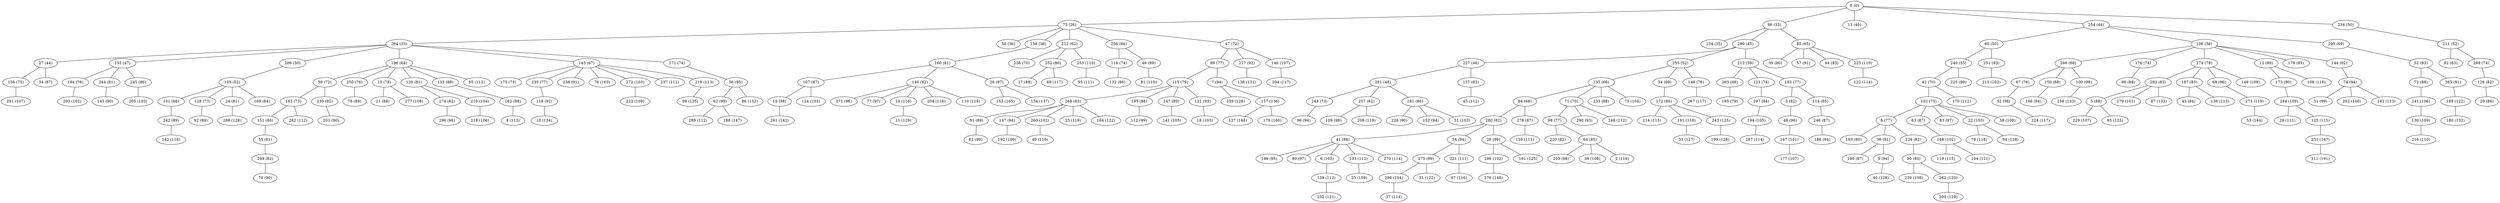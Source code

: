 graph grafoErdos_Renyi_300_585_Dijkstra  {
"0 (0)";
"73 (26)";
"66 (33)";
"264 (33)";
"134 (35)";
"50 (36)";
"158 (38)";
"13 (40)";
"27 (44)";
"254 (44)";
"299 (45)";
"227 (46)";
"155 (47)";
"281 (48)";
"60 (50)";
"206 (50)";
"234 (50)";
"211 (52)";
"255 (52)";
"105 (52)";
"240 (55)";
"106 (56)";
"213 (59)";
"212 (62)";
"82 (63)";
"196 (64)";
"85 (65)";
"135 (66)";
"256 (66)";
"143 (67)";
"101 (68)";
"263 (68)";
"84 (68)";
"266 (68)";
"54 (69)";
"295 (69)";
"238 (70)";
"71 (70)";
"42 (70)";
"59 (72)";
"47 (72)";
"175 (73)";
"128 (73)";
"163 (73)";
"249 (73)";
"176 (74)";
"269 (74)";
"123 (74)";
"116 (74)";
"171 (74)";
"102 (75)";
"156 (75)";
"250 (76)";
"148 (76)";
"67 (76)";
"184 (76)";
"183 (77)";
"98 (77)";
"235 (77)";
"89 (77)";
"8 (77)";
"15 (78)";
"274 (78)";
"185 (79)";
"115 (79)";
"30 (80)";
"172 (80)";
"12 (80)";
"151 (80)";
"193 (80)";
"252 (80)";
"120 (81)";
"244 (81)";
"160 (81)";
"55 (81)";
"24 (81)";
"36 (81)";
"280 (82)";
"257 (82)";
"230 (82)";
"209 (82)";
"174 (82)";
"228 (82)";
"3 (82)";
"220 (82)";
"126 (82)";
"52 (83)";
"90 (83)";
"268 (83)";
"283 (83)";
"187 (83)";
"137 (83)";
"43 (84)";
"169 (84)";
"297 (84)";
"114 (85)";
"64 (85)";
"178 (85)";
"181 (86)";
"245 (86)";
"20 (86)";
"132 (86)";
"63 (87)";
"246 (87)";
"190 (87)";
"278 (87)";
"107 (87)";
"34 (87)";
"21 (88)";
"150 (88)";
"5 (88)";
"72 (88)";
"17 (88)";
"233 (88)";
"133 (88)";
"41 (88)";
"195 (88)";
"88 (88)";
"242 (89)";
"46 (89)";
"247 (89)";
"91 (89)";
"92 (89)";
"78 (89)";
"173 (90)";
"145 (90)";
"226 (90)";
"201 (90)";
"70 (90)";
"236 (91)";
"57 (91)";
"265 (91)";
"144 (92)";
"140 (92)";
"217 (92)";
"118 (92)";
"290 (93)";
"251 (93)";
"121 (93)";
"44 (93)";
"96 (94)";
"9 (94)";
"14 (94)";
"166 (94)";
"7 (94)";
"152 (94)";
"74 (94)";
"186 (94)";
"147 (94)";
"56 (95)";
"198 (95)";
"68 (96)";
"48 (96)";
"271 (96)";
"296 (96)";
"77 (97)";
"80 (97)";
"83 (97)";
"26 (97)";
"100 (98)";
"19 (98)";
"203 (98)";
"162 (98)";
"32 (98)";
"109 (98)";
"31 (99)";
"275 (99)";
"28 (99)";
"112 (99)";
"61 (99)";
"225 (99)";
"62 (99)";
"202 (100)";
"167 (101)";
"279 (101)";
"286 (102)";
"260 (102)";
"215 (102)";
"293 (102)";
"168 (102)";
"76 (103)";
"22 (103)";
"272 (103)";
"18 (103)";
"205 (103)";
"124 (103)";
"51 (103)";
"298 (104)";
"210 (104)";
"75 (104)";
"153 (105)";
"194 (105)";
"141 (105)";
"6 (105)";
"241 (106)";
"218 (106)";
"146 (107)";
"291 (107)";
"229 (107)";
"177 (107)";
"58 (108)";
"277 (108)";
"38 (108)";
"239 (108)";
"149 (109)";
"192 (109)";
"284 (109)";
"130 (109)";
"222 (109)";
"216 (110)";
"253 (110)";
"81 (110)";
"223 (110)";
"95 (111)";
"29 (111)";
"159 (111)";
"221 (111)";
"237 (111)";
"65 (112)";
"289 (112)";
"103 (112)";
"282 (112)";
"139 (112)";
"45 (112)";
"170 (112)";
"248 (112)";
"219 (113)";
"4 (113)";
"136 (113)";
"182 (113)";
"122 (114)";
"270 (114)";
"287 (114)";
"37 (114)";
"125 (115)";
"214 (115)";
"119 (115)";
"16 (116)";
"97 (116)";
"2 (116)";
"142 (116)";
"108 (116)";
"204 (116)";
"49 (116)";
"224 (117)";
"69 (117)";
"267 (117)";
"294 (117)";
"191 (118)";
"79 (118)";
"208 (119)";
"110 (119)";
"273 (119)";
"23 (119)";
"262 (120)";
"104 (121)";
"232 (121)";
"35 (122)";
"164 (122)";
"189 (122)";
"93 (123)";
"243 (125)";
"161 (125)";
"33 (127)";
"199 (128)";
"94 (128)";
"40 (128)";
"288 (128)";
"259 (128)";
"11 (129)";
"200 (129)";
"138 (131)";
"86 (132)";
"180 (132)";
"87 (133)";
"258 (133)";
"10 (134)";
"99 (135)";
"157 (136)";
"154 (137)";
"261 (142)";
"53 (144)";
"231 (147)";
"188 (147)";
"127 (148)";
"276 (148)";
"25 (159)";
"179 (160)";
"111 (191)";
"0 (0)" -- "73 (26)";
"0 (0)" -- "66 (33)";
"73 (26)" -- "264 (33)";
"66 (33)" -- "134 (35)";
"73 (26)" -- "50 (36)";
"73 (26)" -- "158 (38)";
"0 (0)" -- "13 (40)";
"264 (33)" -- "27 (44)";
"0 (0)" -- "254 (44)";
"66 (33)" -- "299 (45)";
"299 (45)" -- "227 (46)";
"264 (33)" -- "155 (47)";
"227 (46)" -- "281 (48)";
"254 (44)" -- "60 (50)";
"264 (33)" -- "206 (50)";
"0 (0)" -- "234 (50)";
"234 (50)" -- "211 (52)";
"299 (45)" -- "255 (52)";
"206 (50)" -- "105 (52)";
"60 (50)" -- "240 (55)";
"254 (44)" -- "106 (56)";
"299 (45)" -- "213 (59)";
"73 (26)" -- "212 (62)";
"211 (52)" -- "82 (63)";
"264 (33)" -- "196 (64)";
"66 (33)" -- "85 (65)";
"255 (52)" -- "135 (66)";
"73 (26)" -- "256 (66)";
"264 (33)" -- "143 (67)";
"105 (52)" -- "101 (68)";
"213 (59)" -- "263 (68)";
"135 (66)" -- "84 (68)";
"106 (56)" -- "266 (68)";
"255 (52)" -- "54 (69)";
"254 (44)" -- "295 (69)";
"212 (62)" -- "238 (70)";
"135 (66)" -- "71 (70)";
"240 (55)" -- "42 (70)";
"196 (64)" -- "59 (72)";
"73 (26)" -- "47 (72)";
"143 (67)" -- "175 (73)";
"105 (52)" -- "128 (73)";
"59 (72)" -- "163 (73)";
"281 (48)" -- "249 (73)";
"106 (56)" -- "176 (74)";
"211 (52)" -- "269 (74)";
"213 (59)" -- "123 (74)";
"256 (66)" -- "116 (74)";
"264 (33)" -- "171 (74)";
"42 (70)" -- "102 (75)";
"27 (44)" -- "156 (75)";
"196 (64)" -- "250 (76)";
"255 (52)" -- "148 (76)";
"266 (68)" -- "67 (76)";
"155 (47)" -- "184 (76)";
"213 (59)" -- "183 (77)";
"71 (70)" -- "98 (77)";
"143 (67)" -- "235 (77)";
"47 (72)" -- "89 (77)";
"102 (75)" -- "8 (77)";
"196 (64)" -- "15 (78)";
"106 (56)" -- "274 (78)";
"263 (68)" -- "185 (79)";
"89 (77)" -- "115 (79)";
"85 (65)" -- "30 (80)";
"54 (69)" -- "172 (80)";
"106 (56)" -- "12 (80)";
"163 (73)" -- "151 (80)";
"8 (77)" -- "193 (80)";
"212 (62)" -- "252 (80)";
"196 (64)" -- "120 (81)";
"155 (47)" -- "244 (81)";
"158 (38)" -- "160 (81)";
"151 (80)" -- "55 (81)";
"105 (52)" -- "24 (81)";
"8 (77)" -- "36 (81)";
"84 (68)" -- "280 (82)";
"281 (48)" -- "257 (82)";
"59 (72)" -- "230 (82)";
"55 (81)" -- "209 (82)";
"120 (81)" -- "174 (82)";
"8 (77)" -- "228 (82)";
"183 (77)" -- "3 (82)";
"98 (77)" -- "220 (82)";
"269 (74)" -- "126 (82)";
"295 (69)" -- "52 (83)";
"228 (82)" -- "90 (83)";
"115 (79)" -- "268 (83)";
"274 (78)" -- "283 (83)";
"274 (78)" -- "187 (83)";
"227 (46)" -- "137 (83)";
"187 (83)" -- "43 (84)";
"105 (52)" -- "169 (84)";
"123 (74)" -- "297 (84)";
"183 (77)" -- "114 (85)";
"98 (77)" -- "64 (85)";
"106 (56)" -- "178 (85)";
"281 (48)" -- "181 (86)";
"155 (47)" -- "245 (86)";
"126 (82)" -- "20 (86)";
"116 (74)" -- "132 (86)";
"102 (75)" -- "63 (87)";
"114 (85)" -- "246 (87)";
"36 (81)" -- "190 (87)";
"84 (68)" -- "278 (87)";
"160 (81)" -- "107 (87)";
"27 (44)" -- "34 (87)";
"15 (78)" -- "21 (88)";
"266 (68)" -- "150 (88)";
"283 (83)" -- "5 (88)";
"52 (83)" -- "72 (88)";
"252 (80)" -- "17 (88)";
"135 (66)" -- "233 (88)";
"196 (64)" -- "133 (88)";
"280 (82)" -- "41 (88)";
"115 (79)" -- "195 (88)";
"176 (74)" -- "88 (88)";
"101 (68)" -- "242 (89)";
"256 (66)" -- "46 (89)";
"115 (79)" -- "247 (89)";
"268 (83)" -- "91 (89)";
"128 (73)" -- "92 (89)";
"250 (76)" -- "78 (89)";
"12 (80)" -- "173 (90)";
"244 (81)" -- "145 (90)";
"181 (86)" -- "226 (90)";
"230 (82)" -- "201 (90)";
"209 (82)" -- "70 (90)";
"143 (67)" -- "236 (91)";
"85 (65)" -- "57 (91)";
"52 (83)" -- "265 (91)";
"106 (56)" -- "144 (92)";
"160 (81)" -- "140 (92)";
"47 (72)" -- "217 (92)";
"235 (77)" -- "118 (92)";
"71 (70)" -- "290 (93)";
"60 (50)" -- "251 (93)";
"115 (79)" -- "121 (93)";
"85 (65)" -- "44 (93)";
"249 (73)" -- "96 (94)";
"36 (81)" -- "9 (94)";
"280 (82)" -- "14 (94)";
"150 (88)" -- "166 (94)";
"89 (77)" -- "7 (94)";
"181 (86)" -- "152 (94)";
"144 (92)" -- "74 (94)";
"246 (87)" -- "186 (94)";
"268 (83)" -- "147 (94)";
"171 (74)" -- "56 (95)";
"41 (88)" -- "198 (95)";
"274 (78)" -- "68 (96)";
"3 (82)" -- "48 (96)";
"140 (92)" -- "271 (96)";
"174 (82)" -- "296 (96)";
"140 (92)" -- "77 (97)";
"41 (88)" -- "80 (97)";
"102 (75)" -- "83 (97)";
"160 (81)" -- "26 (97)";
"266 (68)" -- "100 (98)";
"107 (87)" -- "19 (98)";
"64 (85)" -- "203 (98)";
"133 (88)" -- "162 (98)";
"67 (76)" -- "32 (98)";
"257 (82)" -- "109 (98)";
"74 (94)" -- "31 (99)";
"14 (94)" -- "275 (99)";
"280 (82)" -- "28 (99)";
"195 (88)" -- "112 (99)";
"91 (89)" -- "61 (99)";
"240 (55)" -- "225 (99)";
"56 (95)" -- "62 (99)";
"74 (94)" -- "202 (100)";
"48 (96)" -- "167 (101)";
"283 (83)" -- "279 (101)";
"28 (99)" -- "286 (102)";
"268 (83)" -- "260 (102)";
"251 (93)" -- "215 (102)";
"184 (76)" -- "293 (102)";
"63 (87)" -- "168 (102)";
"143 (67)" -- "76 (103)";
"102 (75)" -- "22 (103)";
"143 (67)" -- "272 (103)";
"121 (93)" -- "18 (103)";
"245 (86)" -- "205 (103)";
"107 (87)" -- "124 (103)";
"181 (86)" -- "51 (103)";
"275 (99)" -- "298 (104)";
"120 (81)" -- "210 (104)";
"135 (66)" -- "75 (104)";
"26 (97)" -- "153 (105)";
"297 (84)" -- "194 (105)";
"247 (89)" -- "141 (105)";
"41 (88)" -- "6 (105)";
"72 (88)" -- "241 (106)";
"210 (104)" -- "218 (106)";
"47 (72)" -- "146 (107)";
"156 (75)" -- "291 (107)";
"5 (88)" -- "229 (107)";
"167 (101)" -- "177 (107)";
"102 (75)" -- "58 (108)";
"15 (78)" -- "277 (108)";
"64 (85)" -- "38 (108)";
"90 (83)" -- "239 (108)";
"274 (78)" -- "149 (109)";
"147 (94)" -- "192 (109)";
"173 (90)" -- "284 (109)";
"241 (106)" -- "130 (109)";
"272 (103)" -- "222 (109)";
"130 (109)" -- "216 (110)";
"212 (62)" -- "253 (110)";
"46 (89)" -- "81 (110)";
"85 (65)" -- "223 (110)";
"253 (110)" -- "95 (111)";
"284 (109)" -- "29 (111)";
"278 (87)" -- "159 (111)";
"14 (94)" -- "221 (111)";
"143 (67)" -- "237 (111)";
"196 (64)" -- "65 (112)";
"62 (99)" -- "289 (112)";
"41 (88)" -- "103 (112)";
"163 (73)" -- "282 (112)";
"6 (105)" -- "139 (112)";
"137 (83)" -- "45 (112)";
"42 (70)" -- "170 (112)";
"71 (70)" -- "248 (112)";
"143 (67)" -- "219 (113)";
"162 (98)" -- "4 (113)";
"187 (83)" -- "136 (113)";
"74 (94)" -- "182 (113)";
"223 (110)" -- "122 (114)";
"41 (88)" -- "270 (114)";
"194 (105)" -- "287 (114)";
"298 (104)" -- "37 (114)";
"284 (109)" -- "125 (115)";
"172 (80)" -- "214 (115)";
"168 (102)" -- "119 (115)";
"140 (92)" -- "16 (116)";
"221 (111)" -- "97 (116)";
"64 (85)" -- "2 (116)";
"242 (89)" -- "142 (116)";
"12 (80)" -- "108 (116)";
"140 (92)" -- "204 (116)";
"260 (102)" -- "49 (116)";
"32 (98)" -- "224 (117)";
"252 (80)" -- "69 (117)";
"148 (76)" -- "267 (117)";
"146 (107)" -- "294 (117)";
"172 (80)" -- "191 (118)";
"22 (103)" -- "79 (118)";
"257 (82)" -- "208 (119)";
"140 (92)" -- "110 (119)";
"68 (96)" -- "273 (119)";
"268 (83)" -- "23 (119)";
"90 (83)" -- "262 (120)";
"168 (102)" -- "104 (121)";
"139 (112)" -- "232 (121)";
"275 (99)" -- "35 (122)";
"268 (83)" -- "164 (122)";
"265 (91)" -- "189 (122)";
"5 (88)" -- "93 (123)";
"172 (80)" -- "243 (125)";
"28 (99)" -- "161 (125)";
"191 (118)" -- "33 (127)";
"243 (125)" -- "199 (128)";
"22 (103)" -- "94 (128)";
"9 (94)" -- "40 (128)";
"24 (81)" -- "288 (128)";
"7 (94)" -- "259 (128)";
"16 (116)" -- "11 (129)";
"262 (120)" -- "200 (129)";
"217 (92)" -- "138 (131)";
"56 (95)" -- "86 (132)";
"189 (122)" -- "180 (132)";
"283 (83)" -- "87 (133)";
"100 (98)" -- "258 (133)";
"118 (92)" -- "10 (134)";
"219 (113)" -- "99 (135)";
"7 (94)" -- "157 (136)";
"26 (97)" -- "154 (137)";
"19 (98)" -- "261 (142)";
"273 (119)" -- "53 (144)";
"125 (115)" -- "231 (147)";
"62 (99)" -- "188 (147)";
"157 (136)" -- "127 (148)";
"286 (102)" -- "276 (148)";
"103 (112)" -- "25 (159)";
"157 (136)" -- "179 (160)";
"231 (147)" -- "111 (191)";
}